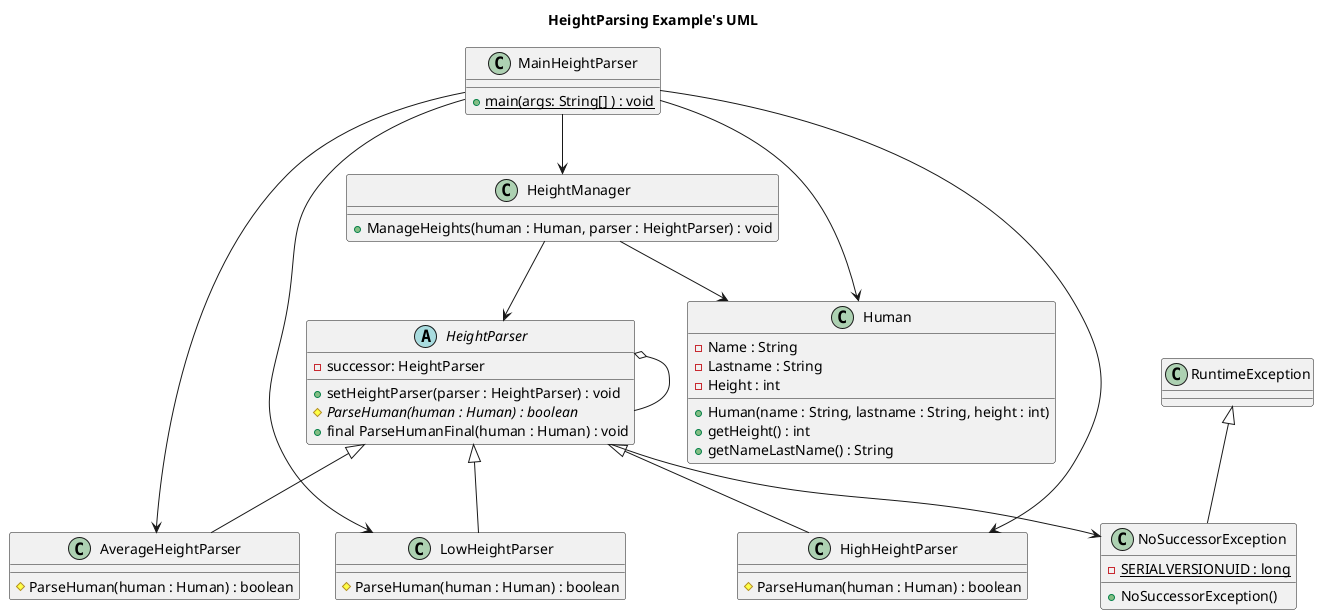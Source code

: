 @startuml 
	title HeightParsing Example's UML
	class AverageHeightParser{
		#ParseHuman(human : Human) : boolean
	}
	class LowHeightParser{
		#ParseHuman(human : Human) : boolean
	}	
	class HighHeightParser{
		#ParseHuman(human : Human) : boolean
	}
	class HeightManager{
		+ManageHeights(human : Human, parser : HeightParser) : void
	}
	abstract class HeightParser{
		-successor: HeightParser	
		+setHeightParser(parser : HeightParser) : void
		#{abstract} ParseHuman(human : Human) : boolean
		+ final ParseHumanFinal(human : Human) : void
	}
	class NoSuccessorException{
		-{static} SERIALVERSIONUID : long
		+NoSuccessorException()
	}	
	class RuntimeException {
	}
	class Human {
		-Name : String
		-Lastname : String
		-Height : int
		+Human(name : String, lastname : String, height : int)
		+getHeight() : int
		+getNameLastName() : String
	}
	class MainHeightParser{
		+{static} main(args: String[] ) : void
	}
	
	RuntimeException <|-- NoSuccessorException
	HeightParser <|-- LowHeightParser
	HeightParser <|-- HighHeightParser
	HeightParser <|-- AverageHeightParser
	
	HeightParser o-- HeightParser
	
	MainHeightParser -down-> Human
	MainHeightParser -down-> HighHeightParser
	MainHeightParser -down-> AverageHeightParser
	MainHeightParser -down-> LowHeightParser
	MainHeightParser -down-> HeightManager
	HeightManager -down-> HeightParser
	HeightManager -down-> Human
	HeightParser -down-> NoSuccessorException
@enduml